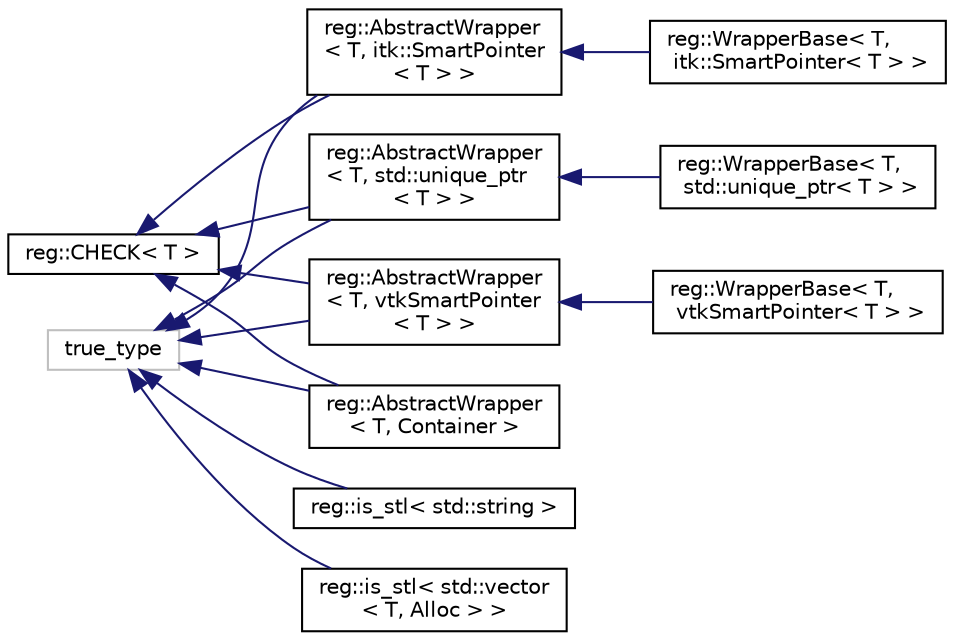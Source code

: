 digraph "Graphical Class Hierarchy"
{
  edge [fontname="Helvetica",fontsize="10",labelfontname="Helvetica",labelfontsize="10"];
  node [fontname="Helvetica",fontsize="10",shape=record];
  rankdir="LR";
  Node60 [label="reg::CHECK\< T \>",height=0.2,width=0.4,color="black", fillcolor="white", style="filled",URL="$structreg_1_1_c_h_e_c_k.html",tooltip="error checking class "];
  Node60 -> Node0 [dir="back",color="midnightblue",fontsize="10",style="solid",fontname="Helvetica"];
  Node0 [label="reg::AbstractWrapper\l\< T, itk::SmartPointer\l\< T \> \>",height=0.2,width=0.4,color="black", fillcolor="white", style="filled",URL="$structreg_1_1_abstract_wrapper.html"];
  Node0 -> Node1 [dir="back",color="midnightblue",fontsize="10",style="solid",fontname="Helvetica"];
  Node1 [label="reg::WrapperBase\< T,\l itk::SmartPointer\< T \> \>",height=0.2,width=0.4,color="black", fillcolor="white", style="filled",URL="$structreg_1_1_wrapper_base_3_01_t_00_01itk_1_1_smart_pointer_3_01_t_01_4_01_4.html"];
  Node60 -> Node46 [dir="back",color="midnightblue",fontsize="10",style="solid",fontname="Helvetica"];
  Node46 [label="reg::AbstractWrapper\l\< T, std::unique_ptr\l\< T \> \>",height=0.2,width=0.4,color="black", fillcolor="white", style="filled",URL="$structreg_1_1_abstract_wrapper.html"];
  Node46 -> Node47 [dir="back",color="midnightblue",fontsize="10",style="solid",fontname="Helvetica"];
  Node47 [label="reg::WrapperBase\< T,\l std::unique_ptr\< T \> \>",height=0.2,width=0.4,color="black", fillcolor="white", style="filled",URL="$structreg_1_1_wrapper_base_3_01_t_00_01std_1_1unique__ptr_3_01_t_01_4_01_4.html"];
  Node60 -> Node48 [dir="back",color="midnightblue",fontsize="10",style="solid",fontname="Helvetica"];
  Node48 [label="reg::AbstractWrapper\l\< T, vtkSmartPointer\l\< T \> \>",height=0.2,width=0.4,color="black", fillcolor="white", style="filled",URL="$structreg_1_1_abstract_wrapper.html"];
  Node48 -> Node49 [dir="back",color="midnightblue",fontsize="10",style="solid",fontname="Helvetica"];
  Node49 [label="reg::WrapperBase\< T,\l vtkSmartPointer\< T \> \>",height=0.2,width=0.4,color="black", fillcolor="white", style="filled",URL="$structreg_1_1_wrapper_base_3_01_t_00_01vtk_smart_pointer_3_01_t_01_4_01_4.html"];
  Node60 -> Node50 [dir="back",color="midnightblue",fontsize="10",style="solid",fontname="Helvetica"];
  Node50 [label="reg::AbstractWrapper\l\< T, Container \>",height=0.2,width=0.4,color="black", fillcolor="white", style="filled",URL="$structreg_1_1_abstract_wrapper.html",tooltip="abstract class for all Wrapper classes "];
  Node43 [label="true_type",height=0.2,width=0.4,color="grey75", fillcolor="white", style="filled"];
  Node43 -> Node0 [dir="back",color="midnightblue",fontsize="10",style="solid",fontname="Helvetica"];
  Node43 -> Node46 [dir="back",color="midnightblue",fontsize="10",style="solid",fontname="Helvetica"];
  Node43 -> Node48 [dir="back",color="midnightblue",fontsize="10",style="solid",fontname="Helvetica"];
  Node43 -> Node50 [dir="back",color="midnightblue",fontsize="10",style="solid",fontname="Helvetica"];
  Node43 -> Node51 [dir="back",color="midnightblue",fontsize="10",style="solid",fontname="Helvetica"];
  Node51 [label="reg::is_stl\< std::string \>",height=0.2,width=0.4,color="black", fillcolor="white", style="filled",URL="$structreg_1_1is__stl_3_01std_1_1string_01_4.html"];
  Node43 -> Node52 [dir="back",color="midnightblue",fontsize="10",style="solid",fontname="Helvetica"];
  Node52 [label="reg::is_stl\< std::vector\l\< T, Alloc \> \>",height=0.2,width=0.4,color="black", fillcolor="white", style="filled",URL="$structreg_1_1is__stl_3_01std_1_1vector_3_01_t_00_01_alloc_01_4_01_4.html"];
}
